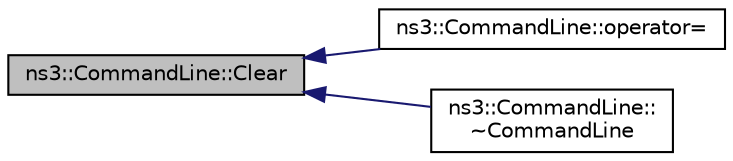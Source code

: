 digraph "ns3::CommandLine::Clear"
{
  edge [fontname="Helvetica",fontsize="10",labelfontname="Helvetica",labelfontsize="10"];
  node [fontname="Helvetica",fontsize="10",shape=record];
  rankdir="LR";
  Node1 [label="ns3::CommandLine::Clear",height=0.2,width=0.4,color="black", fillcolor="grey75", style="filled", fontcolor="black"];
  Node1 -> Node2 [dir="back",color="midnightblue",fontsize="10",style="solid"];
  Node2 [label="ns3::CommandLine::operator=",height=0.2,width=0.4,color="black", fillcolor="white", style="filled",URL="$dc/d87/classns3_1_1CommandLine.html#aef891f537cdd07c04e493520d188deb1"];
  Node1 -> Node3 [dir="back",color="midnightblue",fontsize="10",style="solid"];
  Node3 [label="ns3::CommandLine::\l~CommandLine",height=0.2,width=0.4,color="black", fillcolor="white", style="filled",URL="$dc/d87/classns3_1_1CommandLine.html#a4bee5e5ab9cadebecc633d3b41a74650"];
}
